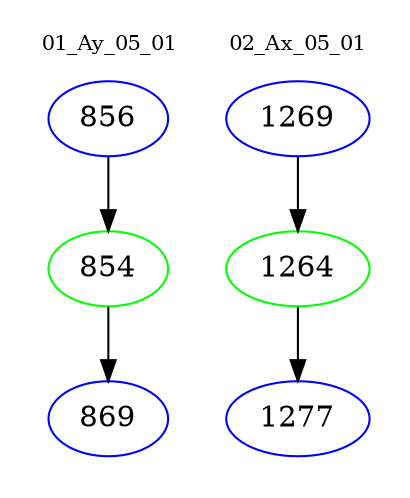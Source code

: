 digraph{
subgraph cluster_0 {
color = white
label = "01_Ay_05_01";
fontsize=10;
T0_856 [label="856", color="blue"]
T0_856 -> T0_854 [color="black"]
T0_854 [label="854", color="green"]
T0_854 -> T0_869 [color="black"]
T0_869 [label="869", color="blue"]
}
subgraph cluster_1 {
color = white
label = "02_Ax_05_01";
fontsize=10;
T1_1269 [label="1269", color="blue"]
T1_1269 -> T1_1264 [color="black"]
T1_1264 [label="1264", color="green"]
T1_1264 -> T1_1277 [color="black"]
T1_1277 [label="1277", color="blue"]
}
}

